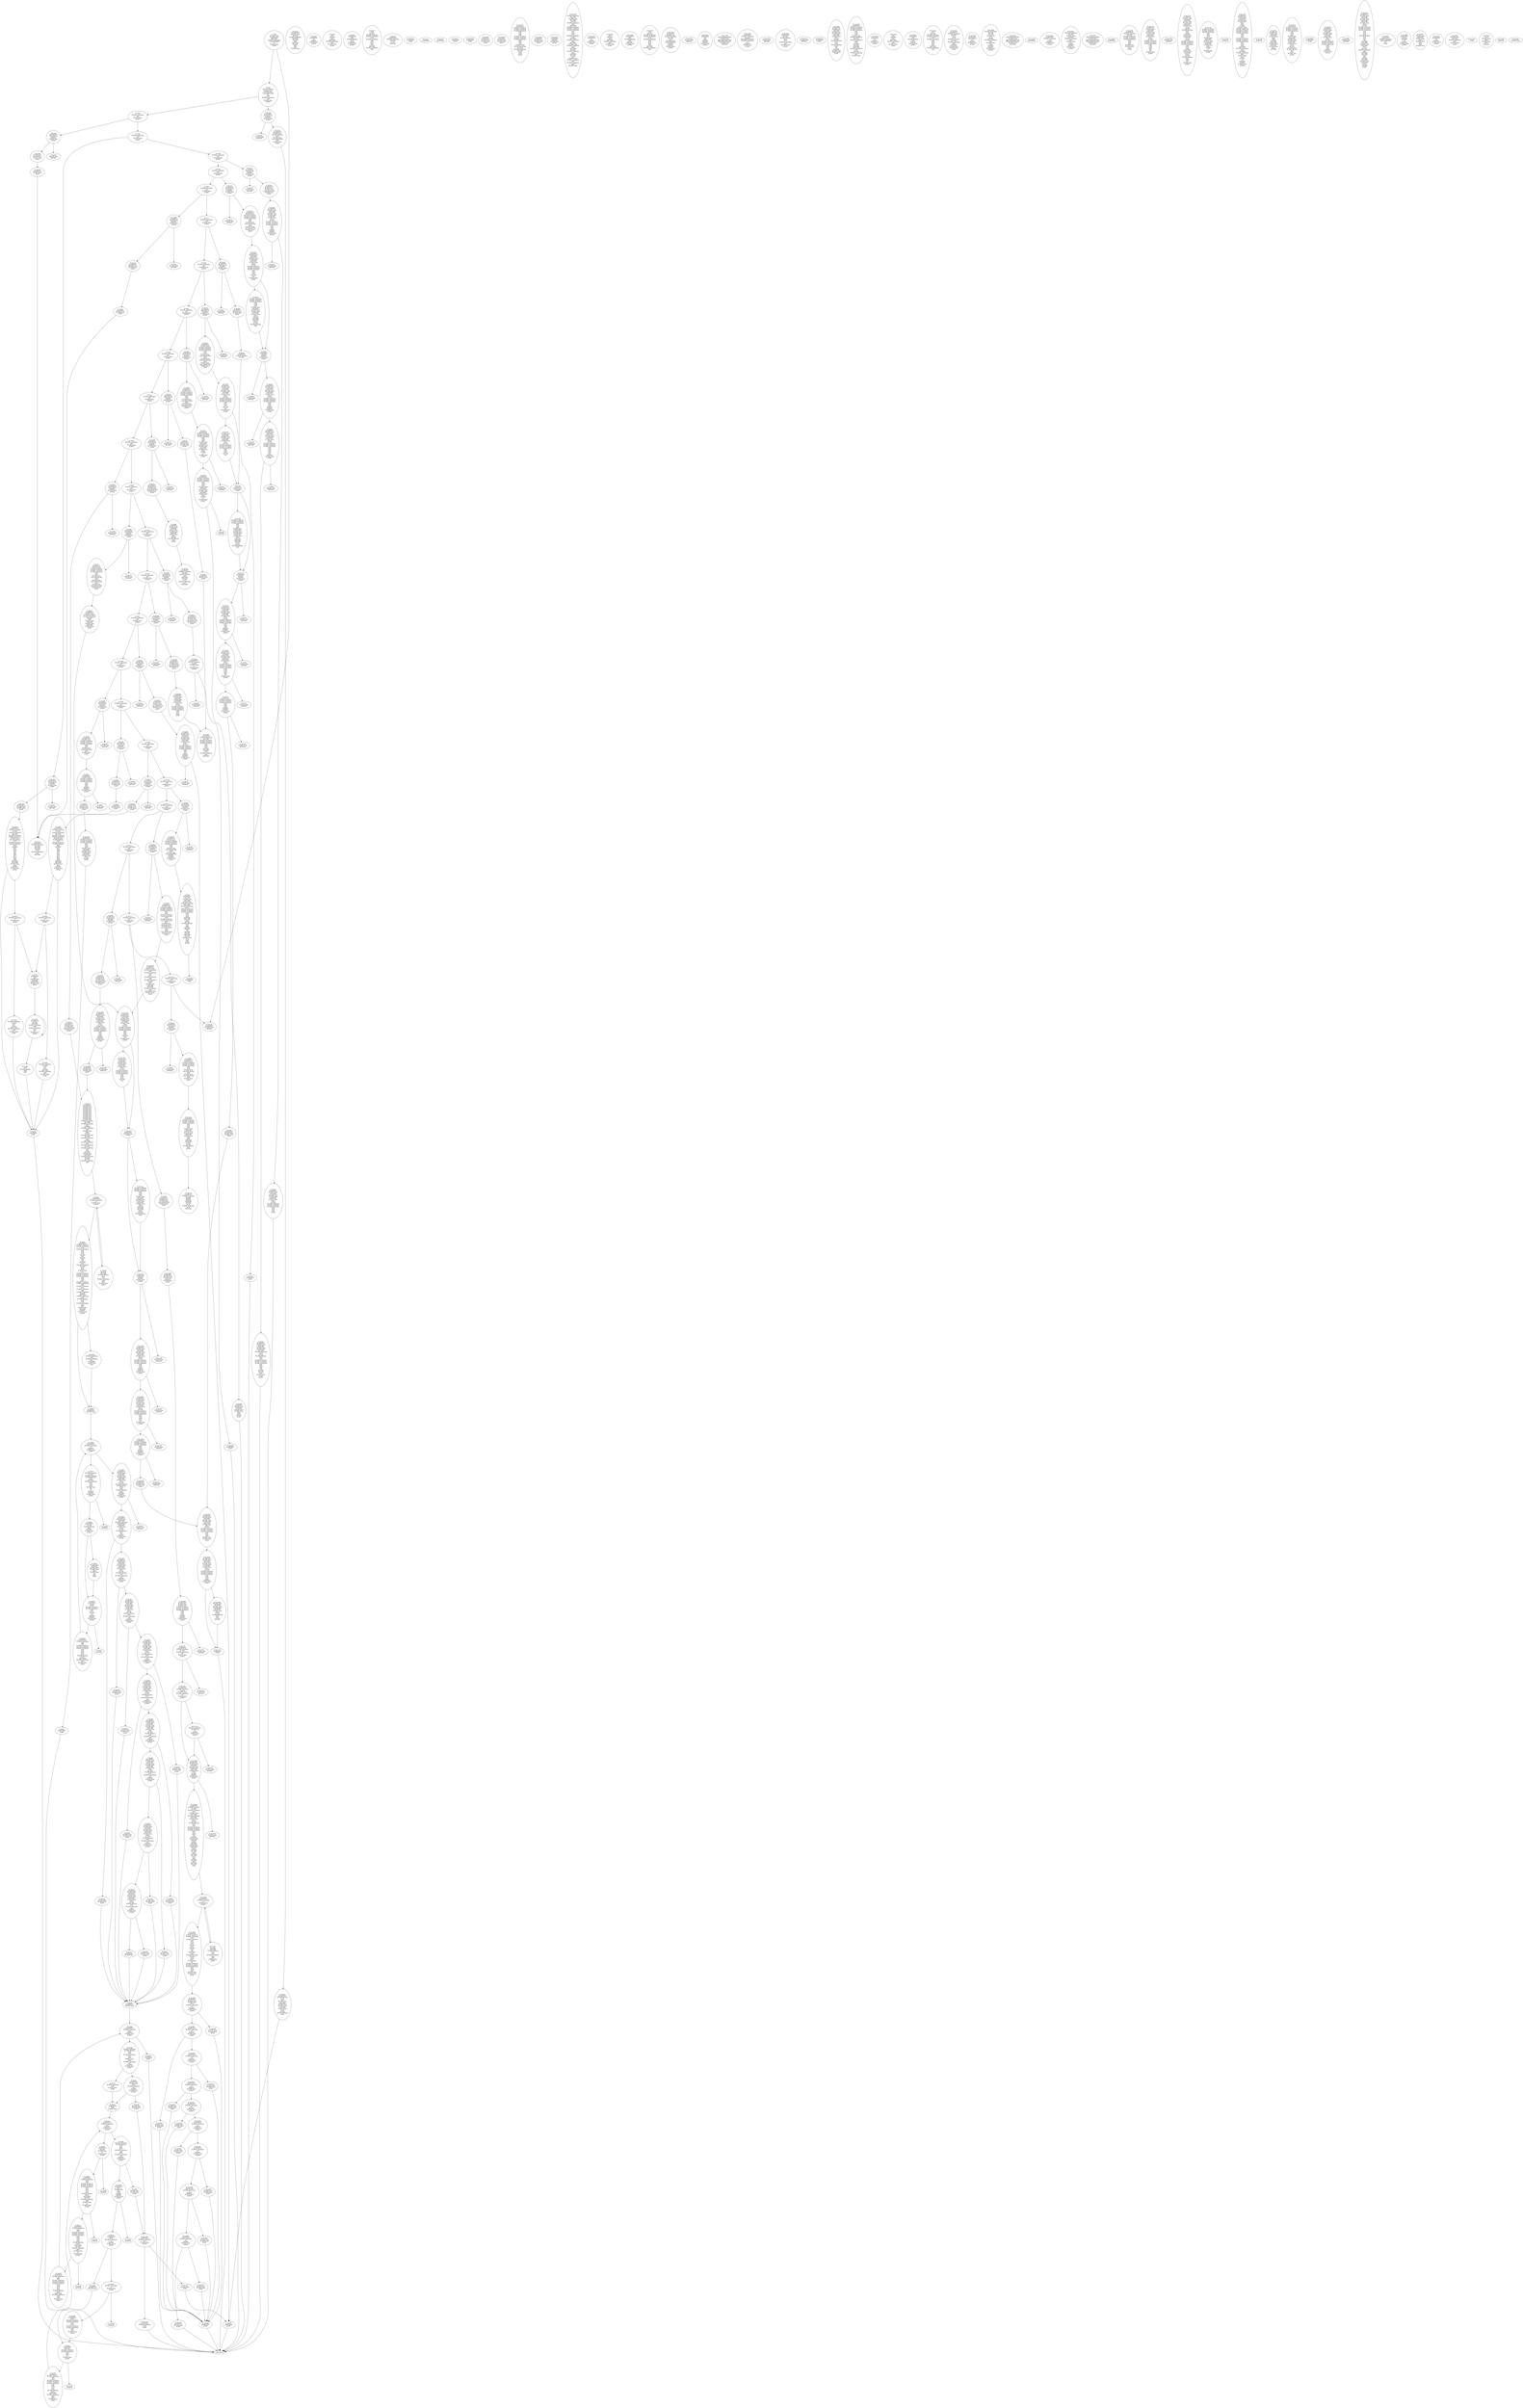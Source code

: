 /* Generated by GvGen v.1.0 (https://www.github.com/stricaud/gvgen) */

digraph G {
compound=true;
   node1 [label="[anywhere]"];
   node2 [label="# 0x0
PUSHX Data
PUSHX Data
MSTORE
PUSHX LogicData
CALLDATASIZE
LT
PUSHX Data
JUMPI
"];
   node3 [label="# 0xd
PUSHX BitData
PUSHX Data
PUSHX Data
CALLDATALOAD
DIV
AND
PUSHX LogicData
EQ
PUSHX Data
JUMPI
"];
   node4 [label="# 0x40
PUSHX LogicData
EQ
PUSHX Data
JUMPI
"];
   node5 [label="# 0x4b
PUSHX LogicData
EQ
PUSHX Data
JUMPI
"];
   node6 [label="# 0x56
PUSHX LogicData
EQ
PUSHX Data
JUMPI
"];
   node7 [label="# 0x61
PUSHX LogicData
EQ
PUSHX Data
JUMPI
"];
   node8 [label="# 0x6c
PUSHX LogicData
EQ
PUSHX Data
JUMPI
"];
   node9 [label="# 0x77
PUSHX LogicData
EQ
PUSHX Data
JUMPI
"];
   node10 [label="# 0x82
PUSHX LogicData
EQ
PUSHX Data
JUMPI
"];
   node11 [label="# 0x8d
PUSHX LogicData
EQ
PUSHX Data
JUMPI
"];
   node12 [label="# 0x98
PUSHX LogicData
EQ
PUSHX Data
JUMPI
"];
   node13 [label="# 0xa3
PUSHX LogicData
EQ
PUSHX Data
JUMPI
"];
   node14 [label="# 0xae
PUSHX LogicData
EQ
PUSHX Data
JUMPI
"];
   node15 [label="# 0xb9
PUSHX LogicData
EQ
PUSHX Data
JUMPI
"];
   node16 [label="# 0xc4
PUSHX LogicData
EQ
PUSHX Data
JUMPI
"];
   node17 [label="# 0xcf
PUSHX LogicData
EQ
PUSHX Data
JUMPI
"];
   node18 [label="# 0xda
PUSHX LogicData
EQ
PUSHX Data
JUMPI
"];
   node19 [label="# 0xe5
PUSHX LogicData
EQ
PUSHX Data
JUMPI
"];
   node20 [label="# 0xf0
PUSHX LogicData
EQ
PUSHX Data
JUMPI
"];
   node21 [label="# 0xfb
PUSHX LogicData
EQ
PUSHX Data
JUMPI
"];
   node22 [label="# 0x106
PUSHX LogicData
EQ
PUSHX Data
JUMPI
"];
   node23 [label="# 0x111
PUSHX LogicData
EQ
PUSHX Data
JUMPI
"];
   node24 [label="# 0x11c
PUSHX LogicData
EQ
PUSHX Data
JUMPI
"];
   node25 [label="# 0x127
PUSHX LogicData
EQ
PUSHX Data
JUMPI
"];
   node26 [label="# 0x132
PUSHX LogicData
EQ
PUSHX Data
JUMPI
"];
   node27 [label="# 0x13d
JUMPDEST
PUSHX Data
REVERT
"];
   node28 [label="# 0x142
JUMPDEST
CALLVALUE
ISZERO
PUSHX Data
JUMPI
"];
   node29 [label="# 0x14a
PUSHX Data
REVERT
"];
   node30 [label="# 0x14e
JUMPDEST
PUSHX Data
PUSHX BitData
NOT
PUSHX Data
CALLDATALOAD
AND
PUSHX Data
JUMP
"];
   node31 [label="# 0x179
JUMPDEST
PUSHX MemData
MLOAD
ISZERO
ISZERO
MSTORE
MLOAD
SUB
PUSHX ArithData
ADD
RETURN
"];
   node32 [label="# 0x18d
JUMPDEST
CALLVALUE
ISZERO
PUSHX Data
JUMPI
"];
   node33 [label="# 0x195
PUSHX Data
REVERT
"];
   node34 [label="# 0x199
JUMPDEST
PUSHX Data
PUSHX Data
JUMP
"];
   node35 [label="# 0x1a2
JUMPDEST
PUSHX MemData
MLOAD
MSTORE
MLOAD
SUB
PUSHX ArithData
ADD
RETURN
"];
   node36 [label="# 0x1b4
JUMPDEST
CALLVALUE
ISZERO
PUSHX Data
JUMPI
"];
   node37 [label="# 0x1bc
PUSHX Data
REVERT
"];
   node38 [label="# 0x1c0
JUMPDEST
PUSHX Data
PUSHX Data
JUMP
"];
   node39 [label="# 0x1c9
JUMPDEST
PUSHX Data
MLOAD
PUSHX ArithData
MSTORE
MLOAD
ADD
MSTORE
MLOAD
ADD
ADD
PUSHX Data
"];
   node40 [label="# 0x1eb
JUMPDEST
LT
ISZERO
PUSHX Data
JUMPI
"];
   node41 [label="# 0x1f4
ADD
MLOAD
ADD
MSTORE
PUSHX ArithData
ADD
PUSHX Data
JUMP
"];
   node42 [label="# 0x203
JUMPDEST
ADD
PUSHX BitData
AND
ISZERO
PUSHX Data
JUMPI
"];
   node43 [label="# 0x217
SUB
MLOAD
PUSHX ArithData
PUSHX ArithData
SUB
PUSHX ArithData
EXP
SUB
NOT
AND
MSTORE
PUSHX ArithData
ADD
"];
   node44 [label="# 0x230
JUMPDEST
PUSHX MemData
MLOAD
SUB
RETURN
"];
   node45 [label="# 0x23e
JUMPDEST
CALLVALUE
ISZERO
PUSHX Data
JUMPI
"];
   node46 [label="# 0x246
PUSHX Data
REVERT
"];
   node47 [label="# 0x24a
JUMPDEST
PUSHX Data
PUSHX Data
CALLDATALOAD
PUSHX Data
JUMP
"];
   node48 [label="# 0x256
JUMPDEST
PUSHX MemData
MLOAD
PUSHX ArithData
PUSHX ArithData
PUSHX ArithData
EXP
SUB
AND
MSTORE
MLOAD
SUB
PUSHX ArithData
ADD
RETURN
"];
   node49 [label="# 0x272
JUMPDEST
CALLVALUE
ISZERO
PUSHX Data
JUMPI
"];
   node50 [label="# 0x27a
PUSHX Data
REVERT
"];
   node51 [label="# 0x27e
JUMPDEST
PUSHX Data
PUSHX ArithData
PUSHX ArithData
PUSHX ArithData
EXP
SUB
PUSHX Data
CALLDATALOAD
AND
PUSHX Data
CALLDATALOAD
PUSHX Data
JUMP
"];
   node52 [label="# 0x296
JUMPDEST
STOP
"];
   node53 [label="# 0x298
JUMPDEST
CALLVALUE
ISZERO
PUSHX Data
JUMPI
"];
   node54 [label="# 0x2a0
PUSHX Data
REVERT
"];
   node55 [label="# 0x2a4
JUMPDEST
PUSHX Data
PUSHX Data
JUMP
"];
   node56 [label="# 0x2ad
JUMPDEST
CALLVALUE
ISZERO
PUSHX Data
JUMPI
"];
   node57 [label="# 0x2b5
PUSHX Data
REVERT
"];
   node58 [label="# 0x2b9
JUMPDEST
PUSHX Data
PUSHX Data
JUMP
"];
   node59 [label="# 0x2c2
JUMPDEST
CALLVALUE
ISZERO
PUSHX Data
JUMPI
"];
   node60 [label="# 0x2ca
PUSHX Data
REVERT
"];
   node61 [label="# 0x2ce
JUMPDEST
PUSHX Data
PUSHX ArithData
PUSHX ArithData
PUSHX ArithData
EXP
SUB
PUSHX Data
CALLDATALOAD
AND
PUSHX Data
CALLDATALOAD
AND
PUSHX Data
CALLDATALOAD
PUSHX Data
JUMP
"];
   node62 [label="# 0x2ec
JUMPDEST
CALLVALUE
ISZERO
PUSHX Data
JUMPI
"];
   node63 [label="# 0x2f4
PUSHX Data
REVERT
"];
   node64 [label="# 0x2f8
JUMPDEST
PUSHX Data
PUSHX ArithData
PUSHX ArithData
PUSHX ArithData
EXP
SUB
PUSHX Data
CALLDATALOAD
AND
PUSHX Data
CALLDATALOAD
PUSHX Data
JUMP
"];
   node65 [label="# 0x310
JUMPDEST
CALLVALUE
ISZERO
PUSHX Data
JUMPI
"];
   node66 [label="# 0x318
PUSHX Data
REVERT
"];
   node67 [label="# 0x31c
JUMPDEST
PUSHX Data
PUSHX Data
JUMP
"];
   node68 [label="# 0x325
JUMPDEST
CALLVALUE
ISZERO
PUSHX Data
JUMPI
"];
   node69 [label="# 0x32d
PUSHX Data
REVERT
"];
   node70 [label="# 0x331
JUMPDEST
PUSHX Data
PUSHX Data
CALLDATALOAD
PUSHX Data
JUMP
"];
   node71 [label="# 0x33d
JUMPDEST
PUSHX MemData
MLOAD
PUSHX BitData
AND
MSTORE
MLOAD
SUB
PUSHX ArithData
ADD
RETURN
"];
   node72 [label="# 0x353
JUMPDEST
CALLVALUE
ISZERO
PUSHX Data
JUMPI
"];
   node73 [label="# 0x35b
PUSHX Data
REVERT
"];
   node74 [label="# 0x35f
JUMPDEST
PUSHX Data
PUSHX Data
CALLDATALOAD
PUSHX Data
JUMP
"];
   node75 [label="# 0x36b
JUMPDEST
CALLVALUE
ISZERO
PUSHX Data
JUMPI
"];
   node76 [label="# 0x373
PUSHX Data
REVERT
"];
   node77 [label="# 0x377
JUMPDEST
PUSHX Data
PUSHX ArithData
PUSHX ArithData
PUSHX ArithData
EXP
SUB
PUSHX Data
CALLDATALOAD
AND
PUSHX Data
CALLDATALOAD
AND
PUSHX Data
CALLDATALOAD
PUSHX Data
JUMP
"];
   node78 [label="# 0x395
JUMPDEST
CALLVALUE
ISZERO
PUSHX Data
JUMPI
"];
   node79 [label="# 0x39d
PUSHX Data
REVERT
"];
   node80 [label="# 0x3a1
JUMPDEST
PUSHX Data
PUSHX Data
CALLDATALOAD
PUSHX Data
JUMP
"];
   node81 [label="# 0x3ad
JUMPDEST
CALLVALUE
ISZERO
PUSHX Data
JUMPI
"];
   node82 [label="# 0x3b5
PUSHX Data
REVERT
"];
   node83 [label="# 0x3b9
JUMPDEST
PUSHX Data
PUSHX Data
CALLDATALOAD
PUSHX Data
JUMP
"];
   node84 [label="# 0x3c5
JUMPDEST
CALLVALUE
ISZERO
PUSHX Data
JUMPI
"];
   node85 [label="# 0x3cd
PUSHX Data
REVERT
"];
   node86 [label="# 0x3d1
JUMPDEST
PUSHX Data
PUSHX Data
CALLDATALOAD
PUSHX Data
JUMP
"];
   node87 [label="# 0x3dd
JUMPDEST
CALLVALUE
ISZERO
PUSHX Data
JUMPI
"];
   node88 [label="# 0x3e5
PUSHX Data
REVERT
"];
   node89 [label="# 0x3e9
JUMPDEST
PUSHX Data
PUSHX ArithData
PUSHX ArithData
PUSHX ArithData
EXP
SUB
PUSHX Data
CALLDATALOAD
AND
PUSHX Data
JUMP
"];
   node90 [label="# 0x3fe
JUMPDEST
CALLVALUE
ISZERO
PUSHX Data
JUMPI
"];
   node91 [label="# 0x406
PUSHX Data
REVERT
"];
   node92 [label="# 0x40a
JUMPDEST
PUSHX Data
PUSHX Data
JUMP
"];
   node93 [label="# 0x413
JUMPDEST
CALLVALUE
ISZERO
PUSHX Data
JUMPI
"];
   node94 [label="# 0x41b
PUSHX Data
REVERT
"];
   node95 [label="# 0x41f
JUMPDEST
PUSHX Data
PUSHX Data
JUMP
"];
   node96 [label="# 0x428
JUMPDEST
CALLVALUE
ISZERO
PUSHX Data
JUMPI
"];
   node97 [label="# 0x430
PUSHX Data
REVERT
"];
   node98 [label="# 0x434
JUMPDEST
PUSHX Data
PUSHX ArithData
PUSHX ArithData
PUSHX ArithData
EXP
SUB
PUSHX Data
CALLDATALOAD
AND
PUSHX Data
CALLDATALOAD
ISZERO
ISZERO
PUSHX Data
JUMP
"];
   node99 [label="# 0x44e
JUMPDEST
CALLVALUE
ISZERO
PUSHX Data
JUMPI
"];
   node100 [label="# 0x456
PUSHX Data
REVERT
"];
   node101 [label="# 0x45a
JUMPDEST
PUSHX Data
PUSHX ArithData
PUSHX ArithData
PUSHX ArithData
EXP
SUB
PUSHX ArithData
CALLDATALOAD
AND
PUSHX ArithData
CALLDATALOAD
AND
PUSHX Data
CALLDATALOAD
PUSHX Data
CALLDATALOAD
ADD
ADD
CALLDATALOAD
PUSHX Data
JUMP
"];
   node102 [label="# 0x487
JUMPDEST
CALLVALUE
ISZERO
PUSHX Data
JUMPI
"];
   node103 [label="# 0x48f
PUSHX Data
REVERT
"];
   node104 [label="# 0x493
JUMPDEST
PUSHX Data
PUSHX Data
CALLDATALOAD
PUSHX Data
JUMP
"];
   node105 [label="# 0x49f
JUMPDEST
PUSHX Data
PUSHX Data
CALLDATALOAD
PUSHX Data
JUMP
"];
   node106 [label="# 0x4aa
JUMPDEST
CALLVALUE
ISZERO
PUSHX Data
JUMPI
"];
   node107 [label="# 0x4b2
PUSHX Data
REVERT
"];
   node108 [label="# 0x4b6
JUMPDEST
PUSHX Data
PUSHX ArithData
PUSHX ArithData
PUSHX ArithData
EXP
SUB
PUSHX Data
CALLDATALOAD
AND
PUSHX Data
CALLDATALOAD
AND
PUSHX Data
JUMP
"];
   node109 [label="# 0x4d1
JUMPDEST
PUSHX BitData
NOT
AND
PUSHX Data
MSTORE
PUSHX Data
PUSHX Data
MSTORE
PUSHX Data
SHA3
SLOAD
PUSHX BitData
AND
"];
   node110 [label="# 0x504
JUMPDEST
JUMP
"];
   node111 [label="# 0x509
JUMPDEST
PUSHX Data
JUMP
"];
   node112 [label="# 0x50f
JUMPDEST
PUSHX StorData
SLOAD
PUSHX MemData
MLOAD
PUSHX ArithData
PUSHX ArithData
PUSHX Data
PUSHX BitData
NOT
PUSHX ArithData
PUSHX BitData
AND
ISZERO
MUL
ADD
AND
DIV
ADD
DIV
MUL
ADD
ADD
MSTORE
MSTORE
PUSHX Data
ADD
ISZERO
PUSHX Data
JUMPI
"];
   node113 [label="# 0x555
PUSHX LogicData
LT
PUSHX Data
JUMPI
"];
   node114 [label="# 0x55d
PUSHX ArithData
SLOAD
DIV
MUL
MSTORE
PUSHX ArithData
ADD
PUSHX Data
JUMP
"];
   node115 [label="# 0x570
JUMPDEST
ADD
PUSHX Data
MSTORE
PUSHX Data
PUSHX Data
SHA3
"];
   node116 [label="# 0x57e
JUMPDEST
SLOAD
MSTORE
PUSHX ArithData
ADD
PUSHX ArithData
ADD
GT
PUSHX Data
JUMPI
"];
   node117 [label="# 0x592
SUB
PUSHX BitData
AND
ADD
"];
   node118 [label="# 0x59b
JUMPDEST
JUMP
"];
   node119 [label="# 0x5a5
JUMPDEST
PUSHX Data
MSTORE
PUSHX Data
PUSHX Data
MSTORE
PUSHX Data
SHA3
SLOAD
PUSHX ArithData
PUSHX ArithData
PUSHX ArithData
EXP
SUB
AND
ISZERO
ISZERO
PUSHX Data
JUMPI
"];
   node120 [label="# 0x5c6
PUSHX Data
REVERT
"];
   node121 [label="# 0x5ca
JUMPDEST
PUSHX Data
MSTORE
PUSHX Data
PUSHX Data
MSTORE
PUSHX Data
SHA3
SLOAD
PUSHX ArithData
PUSHX ArithData
PUSHX ArithData
EXP
SUB
AND
JUMP
"];
   node122 [label="# 0x5e7
JUMPDEST
PUSHX Data
MSTORE
PUSHX Data
PUSHX Data
MSTORE
PUSHX Data
SHA3
SLOAD
PUSHX ArithData
PUSHX ArithData
PUSHX ArithData
EXP
SUB
AND
CALLER
EQ
PUSHX Data
JUMPI
"];
   node123 [label="# 0x60a
PUSHX ArithData
PUSHX ArithData
PUSHX ArithData
EXP
SUB
AND
PUSHX Data
MSTORE
PUSHX Data
PUSHX Data
MSTORE
PUSHX Data
SHA3
CALLER
MSTORE
MSTORE
SHA3
SLOAD
PUSHX BitData
AND
"];
   node124 [label="# 0x632
JUMPDEST
ISZERO
ISZERO
PUSHX Data
JUMPI
"];
   node125 [label="# 0x639
PUSHX Data
REVERT
"];
   node126 [label="# 0x63d
JUMPDEST
PUSHX Data
MSTORE
PUSHX Data
PUSHX Data
MSTORE
PUSHX Data
SHA3
SLOAD
PUSHX ArithData
PUSHX ArithData
PUSHX ArithData
EXP
SUB
AND
ISZERO
ISZERO
PUSHX Data
JUMPI
"];
   node127 [label="# 0x65e
PUSHX Data
REVERT
"];
   node128 [label="# 0x662
JUMPDEST
PUSHX Data
MSTORE
PUSHX Data
PUSHX Data
MSTORE
PUSHX Data
SHA3
SLOAD
PUSHX ArithData
PUSHX ArithData
PUSHX ArithData
EXP
SUB
AND
AND
EQ
ISZERO
PUSHX Data
JUMPI
"];
   node129 [label="# 0x688
PUSHX Data
REVERT
"];
   node130 [label="# 0x68c
JUMPDEST
PUSHX Data
MSTORE
PUSHX Data
PUSHX Data
MSTORE
PUSHX MemData
SHA3
SLOAD
PUSHX BitData
NOT
AND
PUSHX ArithData
PUSHX ArithData
PUSHX ArithData
EXP
SUB
AND
OR
SSTORE
MLOAD
AND
PUSHX Data
LOGX
JUMP
"];
   node131 [label="# 0x6f8
JUMPDEST
PUSHX Data
JUMP
"];
   node132 [label="# 0x6fd
JUMPDEST
PUSHX StorData
SLOAD
"];
   node133 [label="# 0x701
JUMPDEST
JUMP
"];
   node134 [label="# 0x704
JUMPDEST
PUSHX Data
MSTORE
PUSHX Data
PUSHX Data
MSTORE
PUSHX Data
SHA3
SLOAD
PUSHX ArithData
PUSHX ArithData
PUSHX ArithData
EXP
SUB
AND
CALLER
EQ
PUSHX Data
JUMPI
"];
   node135 [label="# 0x727
PUSHX Data
MSTORE
PUSHX Data
PUSHX Data
MSTORE
PUSHX Data
SHA3
SLOAD
PUSHX ArithData
PUSHX ArithData
PUSHX ArithData
EXP
SUB
AND
CALLER
EQ
"];
   node136 [label="# 0x742
JUMPDEST
PUSHX Data
JUMPI
"];
   node137 [label="# 0x748
PUSHX ArithData
PUSHX ArithData
PUSHX ArithData
EXP
SUB
AND
PUSHX Data
MSTORE
PUSHX Data
PUSHX Data
MSTORE
PUSHX Data
SHA3
CALLER
MSTORE
MSTORE
SHA3
SLOAD
PUSHX BitData
AND
"];
   node138 [label="# 0x770
JUMPDEST
ISZERO
ISZERO
PUSHX Data
JUMPI
"];
   node139 [label="# 0x777
PUSHX Data
REVERT
"];
   node140 [label="# 0x77b
JUMPDEST
PUSHX Data
MSTORE
PUSHX Data
PUSHX Data
MSTORE
PUSHX Data
SHA3
SLOAD
PUSHX ArithData
PUSHX ArithData
PUSHX ArithData
EXP
SUB
AND
ISZERO
ISZERO
PUSHX Data
JUMPI
"];
   node141 [label="# 0x79c
PUSHX Data
REVERT
"];
   node142 [label="# 0x7a0
JUMPDEST
PUSHX Data
MSTORE
PUSHX Data
PUSHX Data
MSTORE
PUSHX Data
SHA3
SLOAD
PUSHX ArithData
PUSHX ArithData
PUSHX ArithData
EXP
SUB
AND
AND
EQ
PUSHX Data
JUMPI
"];
   node143 [label="# 0x7c5
PUSHX Data
REVERT
"];
   node144 [label="# 0x7c9
JUMPDEST
PUSHX ArithData
PUSHX ArithData
PUSHX ArithData
EXP
SUB
AND
ISZERO
ISZERO
PUSHX Data
JUMPI
"];
   node145 [label="# 0x7da
PUSHX Data
REVERT
"];
   node146 [label="# 0x7de
JUMPDEST
PUSHX Data
PUSHX Data
JUMP
"];
   node147 [label="# 0x7e8
JUMPDEST
JUMP
"];
   node148 [label="# 0x7f1
JUMPDEST
PUSHX ArithData
PUSHX ArithData
PUSHX ArithData
EXP
SUB
AND
PUSHX Data
MSTORE
PUSHX Data
PUSHX Data
MSTORE
PUSHX Data
SHA3
SLOAD
LT
PUSHX Data
JUMPI
"];
   node149 [label="# 0x811
PUSHX Data
REVERT
"];
   node150 [label="# 0x815
JUMPDEST
PUSHX ArithData
PUSHX ArithData
PUSHX ArithData
EXP
SUB
AND
PUSHX Data
MSTORE
PUSHX Data
PUSHX Data
MSTORE
PUSHX Data
SHA3
SLOAD
LT
PUSHX Data
JUMPI
"];
   node151 [label="# 0x838
INVALID
"];
   node152 [label="# 0x839
JUMPDEST
PUSHX Data
MSTORE
PUSHX Data
PUSHX Data
SHA3
ADD
SLOAD
JUMP
"];
   node153 [label="# 0x84c
JUMPDEST
PUSHX Data
JUMP
"];
   node154 [label="# 0x864
JUMPDEST
PUSHX Data
MSTORE
PUSHX Data
PUSHX Data
MSTORE
PUSHX Data
SHA3
SLOAD
PUSHX BitData
AND
JUMP
"];
   node155 [label="# 0x879
JUMPDEST
PUSHX Data
PUSHX Data
PUSHX Data
PUSHX Data
PUSHX Data
PUSHX Data
PUSHX Data
PUSHX Data
PUSHX Data
PUSHX Data
PUSHX ArithData
MSTORE
PUSHX ArithData
ADD
MSTORE
PUSHX ArithData
ADD
PUSHX Data
SHA3
SLOAD
PUSHX MemData
MLOAD
PUSHX ArithData
ADD
MSTORE
PUSHX ArithData
ADD
PUSHX MemData
MLOAD
PUSHX ArithData
SUB
SUB
MSTORE
PUSHX Data
MSTORE
PUSHX MemData
MLOAD
MLOAD
PUSHX ArithData
ADD
"];
   node156 [label="# 0x8d2
JUMPDEST
PUSHX LogicData
LT
PUSHX Data
JUMPI
"];
   node157 [label="# 0x8db
MLOAD
MSTORE
PUSHX BitData
NOT
ADD
PUSHX ArithData
ADD
ADD
PUSHX Data
JUMP
"];
   node158 [label="# 0x8f1
JUMPDEST
PUSHX ArithData
PUSHX ArithData
SUB
PUSHX ArithData
EXP
SUB
NOT
MLOAD
AND
MLOAD
AND
OR
MSTORE
ADD
PUSHX MemData
MLOAD
SUB
SHA3
PUSHX Data
DIV
PUSHX ArithData
PUSHX ArithData
PUSHX ArithData
EXP
SUB
AND
PUSHX ArithData
PUSHX ArithData
ADD
PUSHX ArithData
MUL
PUSHX ArithData
ADD
PUSHX MemData
MLOAD
MSTORE
PUSHX ArithData
ADD
PUSHX BitData
NOT
AND
PUSHX ArithData
ADD
ADD
PUSHX Data
MSTORE
ISZERO
PUSHX Data
JUMPI
"];
   node159 [label="# 0x956
PUSHX ArithData
ADD
PUSHX ArithData
MUL
CODESIZE
CODECOPY
ADD
"];
   node160 [label="# 0x965
JUMPDEST
PUSHX Data
"];
   node161 [label="# 0x96d
JUMPDEST
PUSHX LogicData
LT
ISZERO
PUSHX Data
JUMPI
"];
   node162 [label="# 0x977
PUSHX StorData
SLOAD
PUSHX ArithData
PUSHX BitData
AND
ISZERO
PUSHX ArithData
MUL
SUB
AND
PUSHX Data
DIV
LT
ISZERO
ISZERO
PUSHX Data
JUMPI
"];
   node163 [label="# 0x995
INVALID
"];
   node164 [label="# 0x996
JUMPDEST
SLOAD
PUSHX BitData
AND
ISZERO
PUSHX Data
JUMPI
"];
   node165 [label="# 0x9a1
PUSHX Data
MSTORE
PUSHX Data
PUSHX Data
SHA3
PUSHX Data
DIV
ADD
MOD
"];
   node166 [label="# 0x9b5
JUMPDEST
SLOAD
BYTE
PUSHX ArithData
PUSHX ArithData
EXP
MUL
MLOAD
LT
ISZERO
ISZERO
PUSHX Data
JUMPI
"];
   node167 [label="# 0x9cc
INVALID
"];
   node168 [label="# 0x9cd
JUMPDEST
PUSHX ArithData
ADD
ADD
PUSHX ArithData
PUSHX ArithData
PUSHX ArithData
EXP
SUB
NOT
AND
PUSHX BitData
BYTE
MSTORE8
PUSHX ArithData
ADD
PUSHX Data
JUMP
"];
   node169 [label="# 0x9f0
JUMPDEST
PUSHX Data
MSTORE
PUSHX Data
PUSHX Data
MSTORE
PUSHX Data
SHA3
SLOAD
PUSHX ArithData
PUSHX Data
MOD
ADD
PUSHX BitData
AND
ISZERO
ISZERO
PUSHX Data
JUMPI
"];
   node170 [label="# 0xa1e
PUSHX Data
REVERT
"];
   node171 [label="# 0xa22
JUMPDEST
PUSHX Data
MSTORE
PUSHX LogicData
PUSHX Data
MSTORE
PUSHX Data
SHA3
SLOAD
PUSHX BitData
AND
EQ
ISZERO
PUSHX Data
JUMPI
"];
   node172 [label="# 0xa3e
PUSHX Data
PUSHX Data
JUMP
"];
   node173 [label="# 0xa65
JUMPDEST
PUSHX Data
MSTORE
PUSHX Data
PUSHX Data
MSTORE
PUSHX Data
SHA3
SLOAD
PUSHX BitData
AND
PUSHX LogicData
EQ
ISZERO
PUSHX Data
JUMPI
"];
   node174 [label="# 0xa80
PUSHX Data
PUSHX Data
JUMP
"];
   node175 [label="# 0xaa7
JUMPDEST
PUSHX Data
MSTORE
PUSHX Data
PUSHX Data
MSTORE
PUSHX Data
SHA3
SLOAD
PUSHX BitData
AND
PUSHX LogicData
EQ
ISZERO
PUSHX Data
JUMPI
"];
   node176 [label="# 0xac2
PUSHX Data
PUSHX Data
JUMP
"];
   node177 [label="# 0xae9
JUMPDEST
PUSHX Data
MSTORE
PUSHX Data
PUSHX Data
MSTORE
PUSHX Data
SHA3
SLOAD
PUSHX BitData
AND
PUSHX LogicData
EQ
ISZERO
PUSHX Data
JUMPI
"];
   node178 [label="# 0xb04
PUSHX Data
PUSHX Data
JUMP
"];
   node179 [label="# 0xb2b
JUMPDEST
PUSHX Data
MSTORE
PUSHX Data
PUSHX Data
MSTORE
PUSHX Data
SHA3
SLOAD
PUSHX BitData
AND
PUSHX LogicData
EQ
ISZERO
PUSHX Data
JUMPI
"];
   node180 [label="# 0xb46
PUSHX Data
PUSHX Data
JUMP
"];
   node181 [label="# 0xb6d
JUMPDEST
PUSHX Data
MSTORE
PUSHX Data
PUSHX Data
MSTORE
PUSHX Data
SHA3
SLOAD
PUSHX BitData
AND
PUSHX LogicData
EQ
ISZERO
PUSHX Data
JUMPI
"];
   node182 [label="# 0xb88
PUSHX Data
PUSHX Data
JUMP
"];
   node183 [label="# 0xbaf
JUMPDEST
PUSHX Data
MSTORE
PUSHX Data
PUSHX Data
MSTORE
PUSHX Data
SHA3
SLOAD
PUSHX BitData
AND
PUSHX LogicData
EQ
ISZERO
PUSHX Data
JUMPI
"];
   node184 [label="# 0xbca
PUSHX Data
PUSHX Data
JUMP
"];
   node185 [label="# 0xbf1
JUMPDEST
PUSHX Data
MSTORE
PUSHX Data
PUSHX Data
MSTORE
PUSHX Data
SHA3
SLOAD
PUSHX BitData
AND
PUSHX LogicData
EQ
ISZERO
PUSHX Data
JUMPI
"];
   node186 [label="# 0xc0c
PUSHX Data
PUSHX Data
JUMP
"];
   node187 [label="# 0xc33
JUMPDEST
PUSHX Data
MSTORE
PUSHX Data
PUSHX Data
MSTORE
PUSHX Data
SHA3
SLOAD
PUSHX BitData
AND
PUSHX LogicData
EQ
ISZERO
PUSHX Data
JUMPI
"];
   node188 [label="# 0xc4e
PUSHX Data
PUSHX Data
JUMP
"];
   node189 [label="# 0xc75
JUMPDEST
PUSHX Data
"];
   node190 [label="# 0xc99
JUMPDEST
PUSHX Data
"];
   node191 [label="# 0xc9e
JUMPDEST
PUSHX LogicData
SLT
ISZERO
PUSHX Data
JUMPI
"];
   node192 [label="# 0xca8
PUSHX ArithData
PUSHX BitData
NOT
ADD
PUSHX ArithData
MUL
ADD
PUSHX Data
MOD
PUSHX LogicData
EQ
ISZERO
PUSHX Data
JUMPI
"];
   node193 [label="# 0xcc1
PUSHX ArithData
SUB
PUSHX Data
JUMP
"];
   node194 [label="# 0xccb
JUMPDEST
PUSHX Data
MOD
PUSHX LogicData
EQ
ISZERO
PUSHX Data
JUMPI
"];
   node195 [label="# 0xcd8
PUSHX Data
PUSHX Data
JUMP
"];
   node196 [label="# 0xce0
JUMPDEST
"];
   node197 [label="# 0xce3
JUMPDEST
MUL
PUSHX Data
"];
   node198 [label="# 0xcec
JUMPDEST
PUSHX LogicData
SLT
ISZERO
PUSHX Data
JUMPI
"];
   node199 [label="# 0xcf6
PUSHX ArithData
PUSHX BitData
NOT
ADD
MUL
PUSHX ArithData
ADD
MOD
PUSHX LogicData
EQ
ISZERO
PUSHX Data
JUMPI
"];
   node200 [label="# 0xd0e
PUSHX Data
PUSHX Data
JUMP
"];
   node201 [label="# 0xd16
JUMPDEST
"];
   node202 [label="# 0xd19
JUMPDEST
MUL
PUSHX Data
MUL
SDIV
ISZERO
ISZERO
PUSHX Data
JUMPI
"];
   node203 [label="# 0xd30
INVALID
"];
   node204 [label="# 0xd31
JUMPDEST
MOD
PUSHX LogicData
LT
ISZERO
PUSHX Data
JUMPI
"];
   node205 [label="# 0xd3e
PUSHX LogicData
LT
PUSHX Data
JUMPI
"];
   node206 [label="# 0xd48
INVALID
"];
   node207 [label="# 0xd49
JUMPDEST
BYTE
PUSHX ArithData
PUSHX ArithData
EXP
MUL
PUSHX ArithData
PUSHX ArithData
EXP
DIV
PUSHX Data
JUMP
"];
   node208 [label="# 0xd5e
JUMPDEST
PUSHX Data
"];
   node209 [label="# 0xd63
JUMPDEST
MLOAD
PUSHX ArithData
PUSHX ArithData
EXP
MUL
LT
PUSHX Data
JUMPI
"];
   node210 [label="# 0xd78
INVALID
"];
   node211 [label="# 0xd79
JUMPDEST
PUSHX ArithData
ADD
ADD
PUSHX ArithData
PUSHX ArithData
PUSHX ArithData
EXP
SUB
NOT
AND
PUSHX BitData
BYTE
MSTORE8
PUSHX ArithData
ADD
ADD
PUSHX Data
JUMP
"];
   node212 [label="# 0xda1
JUMPDEST
MLOAD
PUSHX Data
LT
PUSHX Data
JUMPI
"];
   node213 [label="# 0xdd0
INVALID
"];
   node214 [label="# 0xdd1
JUMPDEST
PUSHX ArithData
ADD
ADD
PUSHX ArithData
PUSHX ArithData
PUSHX ArithData
EXP
SUB
NOT
AND
PUSHX BitData
BYTE
MSTORE8
MLOAD
PUSHX ArithData
ADD
PUSHX Data
LT
PUSHX Data
JUMPI
"];
   node215 [label="# 0xe1e
INVALID
"];
   node216 [label="# 0xe1f
JUMPDEST
PUSHX ArithData
ADD
ADD
PUSHX ArithData
PUSHX ArithData
PUSHX ArithData
EXP
SUB
NOT
AND
PUSHX BitData
BYTE
MSTORE8
MLOAD
PUSHX ArithData
ADD
PUSHX Data
LT
PUSHX Data
JUMPI
"];
   node217 [label="# 0xe6c
INVALID
"];
   node218 [label="# 0xe6d
JUMPDEST
PUSHX ArithData
ADD
ADD
PUSHX ArithData
PUSHX ArithData
PUSHX ArithData
EXP
SUB
NOT
AND
PUSHX BitData
BYTE
MSTORE8
PUSHX ArithData
ADD
ADD
PUSHX Data
JUMP
"];
   node219 [label="# 0xe95
JUMPDEST
JUMP
"];
   node220 [label="# 0xea7
JUMPDEST
PUSHX Data
PUSHX ArithData
PUSHX MemData
MLOAD
ADD
PUSHX Data
MSTORE
PUSHX Data
MSTORE
PUSHX Data
JUMP
"];
   node221 [label="# 0xec3
JUMPDEST
JUMP
"];
   node222 [label="# 0xec8
JUMPDEST
PUSHX StorData
SLOAD
PUSHX Data
LT
PUSHX Data
JUMPI
"];
   node223 [label="# 0xed5
PUSHX Data
REVERT
"];
   node224 [label="# 0xed9
JUMPDEST
JUMP
"];
   node225 [label="# 0xedd
JUMPDEST
PUSHX Data
MSTORE
PUSHX Data
MSTORE
PUSHX Data
SHA3
SLOAD
PUSHX ArithData
PUSHX ArithData
PUSHX ArithData
EXP
SUB
AND
JUMP
"];
   node226 [label="# 0xef8
JUMPDEST
PUSHX Data
MSTORE
PUSHX Data
PUSHX Data
MSTORE
PUSHX Data
SHA3
SLOAD
PUSHX ArithData
PUSHX ArithData
PUSHX ArithData
EXP
SUB
AND
ISZERO
ISZERO
PUSHX Data
JUMPI
"];
   node227 [label="# 0xf18
PUSHX Data
REVERT
"];
   node228 [label="# 0xf1c
JUMPDEST
PUSHX Data
PUSHX ArithData
PUSHX ArithData
PUSHX ArithData
EXP
SUB
AND
ISZERO
ISZERO
PUSHX Data
JUMPI
"];
   node229 [label="# 0xf2f
PUSHX Data
REVERT
"];
   node230 [label="# 0xf33
JUMPDEST
PUSHX Data
PUSHX Data
JUMP
"];
   node231 [label="# 0xf3c
JUMPDEST
JUMP
"];
   node232 [label="# 0xf42
JUMPDEST
PUSHX Data
JUMP
"];
   node233 [label="# 0xf4e
JUMPDEST
PUSHX StorData
SLOAD
PUSHX MemData
MLOAD
PUSHX ArithData
PUSHX ArithData
PUSHX Data
PUSHX BitData
NOT
PUSHX ArithData
PUSHX BitData
AND
ISZERO
MUL
ADD
AND
DIV
ADD
DIV
MUL
ADD
ADD
MSTORE
MSTORE
PUSHX Data
ADD
ISZERO
PUSHX Data
JUMPI
"];
   node234 [label="# 0xf94
PUSHX LogicData
LT
PUSHX Data
JUMPI
"];
   node235 [label="# 0xf9c
PUSHX ArithData
SLOAD
DIV
MUL
MSTORE
PUSHX ArithData
ADD
PUSHX Data
JUMP
"];
   node236 [label="# 0xfaf
JUMPDEST
CALLER
PUSHX Data
MSTORE
PUSHX Data
PUSHX ArithData
MSTORE
PUSHX MemData
SHA3
PUSHX ArithData
PUSHX ArithData
PUSHX ArithData
EXP
SUB
AND
MSTORE
MSTORE
SHA3
SLOAD
PUSHX BitData
NOT
AND
ISZERO
ISZERO
OR
SSTORE
MLOAD
MSTORE
MLOAD
PUSHX Data
SUB
ADD
LOGX
JUMP
"];
   node237 [label="# 0x101d
JUMPDEST
PUSHX Data
PUSHX ArithData
ADD
PUSHX ArithData
DIV
MUL
PUSHX ArithData
ADD
PUSHX MemData
MLOAD
ADD
PUSHX Data
MSTORE
MSTORE
PUSHX ArithData
ADD
CALLDATACOPY
PUSHX Data
JUMP
"];
   node238 [label="# 0x1059
JUMPDEST
JUMP
"];
   node239 [label="# 0x1060
JUMPDEST
PUSHX Data
MSTORE
PUSHX Data
PUSHX Data
MSTORE
PUSHX Data
SHA3
SLOAD
PUSHX Data
PUSHX ArithData
PUSHX ArithData
PUSHX ArithData
EXP
SUB
AND
ISZERO
ISZERO
PUSHX Data
JUMPI
"];
   node240 [label="# 0x1084
PUSHX Data
REVERT
"];
   node241 [label="# 0x1088
JUMPDEST
PUSHX Data
PUSHX Data
JUMP
"];
   node242 [label="# 0x1091
JUMPDEST
JUMP
"];
   node243 [label="# 0x1098
JUMPDEST
PUSHX Data
PUSHX Data
CALLER
PUSHX Data
JUMP
"];
   node244 [label="# 0x10a4
JUMPDEST
PUSHX ArithData
PUSHX ArithData
PUSHX ArithData
EXP
SUB
AND
PUSHX Data
MSTORE
PUSHX Data
PUSHX Data
MSTORE
PUSHX Data
SHA3
AND
MSTORE
MSTORE
SHA3
SLOAD
PUSHX BitData
AND
JUMP
"];
   node245 [label="# 0x10d2
JUMPDEST
PUSHX Data
MSTORE
PUSHX Data
PUSHX Data
MSTORE
PUSHX Data
SHA3
SLOAD
PUSHX ArithData
PUSHX ArithData
PUSHX ArithData
EXP
SUB
AND
PUSHX Data
PUSHX Data
JUMP
"];
   node246 [label="# 0x10f3
JUMPDEST
PUSHX Data
PUSHX Data
JUMP
"];
   node247 [label="# 0x10fd
JUMPDEST
PUSHX Data
PUSHX Data
JUMP
"];
   node248 [label="# 0x1107
JUMPDEST
PUSHX ArithData
PUSHX ArithData
PUSHX ArithData
EXP
SUB
AND
PUSHX ArithData
PUSHX ArithData
PUSHX ArithData
EXP
SUB
AND
PUSHX Data
PUSHX MemData
MLOAD
PUSHX MemData
MLOAD
SUB
LOGX
JUMP
"];
   node249 [label="# 0x114d
JUMPDEST
PUSHX LogicData
SLT
PUSHX Data
JUMPI
"];
   node250 [label="# 0x1157
PUSHX Data
JUMP
"];
   node251 [label="# 0x115d
JUMPDEST
PUSHX ArithData
SUB
JUMP
"];
   node252 [label="# 0x1164
JUMPDEST
PUSHX Data
MSTORE
PUSHX Data
PUSHX Data
MSTORE
PUSHX Data
SHA3
SLOAD
PUSHX ArithData
PUSHX ArithData
PUSHX ArithData
EXP
SUB
AND
CALLER
EQ
PUSHX Data
JUMPI
"];
   node253 [label="# 0x1189
PUSHX Data
MSTORE
PUSHX Data
PUSHX Data
MSTORE
PUSHX Data
SHA3
SLOAD
PUSHX ArithData
PUSHX ArithData
PUSHX ArithData
EXP
SUB
AND
CALLER
EQ
"];
   node254 [label="# 0x11a4
JUMPDEST
PUSHX Data
JUMPI
"];
   node255 [label="# 0x11aa
PUSHX ArithData
PUSHX ArithData
PUSHX ArithData
EXP
SUB
AND
PUSHX Data
MSTORE
PUSHX Data
PUSHX Data
MSTORE
PUSHX Data
SHA3
CALLER
MSTORE
MSTORE
SHA3
SLOAD
PUSHX BitData
AND
"];
   node256 [label="# 0x11d2
JUMPDEST
ISZERO
ISZERO
PUSHX Data
JUMPI
"];
   node257 [label="# 0x11d9
PUSHX Data
REVERT
"];
   node258 [label="# 0x11dd
JUMPDEST
PUSHX Data
MSTORE
PUSHX Data
PUSHX Data
MSTORE
PUSHX Data
SHA3
SLOAD
PUSHX ArithData
PUSHX ArithData
PUSHX ArithData
EXP
SUB
AND
ISZERO
ISZERO
PUSHX Data
JUMPI
"];
   node259 [label="# 0x11fe
PUSHX Data
REVERT
"];
   node260 [label="# 0x1202
JUMPDEST
PUSHX Data
MSTORE
PUSHX Data
PUSHX Data
MSTORE
PUSHX Data
SHA3
SLOAD
PUSHX ArithData
PUSHX ArithData
PUSHX ArithData
EXP
SUB
AND
AND
EQ
PUSHX Data
JUMPI
"];
   node261 [label="# 0x1227
PUSHX Data
REVERT
"];
   node262 [label="# 0x122b
JUMPDEST
PUSHX ArithData
PUSHX ArithData
PUSHX ArithData
EXP
SUB
AND
ISZERO
ISZERO
PUSHX Data
JUMPI
"];
   node263 [label="# 0x123c
PUSHX Data
REVERT
"];
   node264 [label="# 0x1240
JUMPDEST
PUSHX Data
PUSHX Data
JUMP
"];
   node265 [label="# 0x124a
JUMPDEST
PUSHX Data
PUSHX Data
JUMP
"];
   node266 [label="# 0x1253
JUMPDEST
ISZERO
PUSHX Data
JUMPI
"];
   node267 [label="# 0x1259
PUSHX MemData
MLOAD
PUSHX Data
MSTORE
CALLER
PUSHX ArithData
ADD
MSTORE
PUSHX ArithData
PUSHX ArithData
PUSHX ArithData
EXP
SUB
AND
PUSHX ArithData
ADD
MSTORE
PUSHX ArithData
ADD
MSTORE
PUSHX Data
PUSHX ArithData
ADD
MSTORE
MLOAD
PUSHX ArithData
ADD
MSTORE
MLOAD
AND
PUSHX Data
PUSHX ArithData
ADD
PUSHX ArithData
ADD
PUSHX Data
"];
   node268 [label="# 0x12d3
JUMPDEST
LT
ISZERO
PUSHX Data
JUMPI
"];
   node269 [label="# 0x12dc
ADD
MLOAD
ADD
MSTORE
PUSHX ArithData
ADD
PUSHX Data
JUMP
"];
   node270 [label="# 0x12eb
JUMPDEST
ADD
PUSHX BitData
AND
ISZERO
PUSHX Data
JUMPI
"];
   node271 [label="# 0x12ff
SUB
MLOAD
PUSHX ArithData
PUSHX ArithData
SUB
PUSHX ArithData
EXP
SUB
NOT
AND
MSTORE
PUSHX ArithData
ADD
"];
   node272 [label="# 0x1318
JUMPDEST
PUSHX Data
PUSHX MemData
MLOAD
SUB
PUSHX Data
EXTCODESIZE
ISZERO
ISZERO
PUSHX Data
JUMPI
"];
   node273 [label="# 0x1336
PUSHX Data
REVERT
"];
   node274 [label="# 0x133a
JUMPDEST
GAS
CALL
ISZERO
ISZERO
PUSHX Data
JUMPI
"];
   node275 [label="# 0x1345
RETURNDATASIZE
PUSHX Data
RETURNDATACOPY
RETURNDATASIZE
PUSHX Data
REVERT
"];
   node276 [label="# 0x134e
JUMPDEST
PUSHX MemData
MLOAD
RETURNDATASIZE
PUSHX LogicData
LT
ISZERO
PUSHX Data
JUMPI
"];
   node277 [label="# 0x1360
PUSHX Data
REVERT
"];
   node278 [label="# 0x1364
JUMPDEST
MLOAD
PUSHX BitData
NOT
AND
PUSHX LogicData
EQ
PUSHX Data
JUMPI
"];
   node279 [label="# 0x13af
PUSHX Data
REVERT
"];
   node280 [label="# 0x13b3
JUMPDEST
JUMP
"];
   node281 [label="# 0x13be
JUMPDEST
PUSHX ArithData
PUSHX ArithData
PUSHX ArithData
EXP
SUB
AND
PUSHX Data
MSTORE
PUSHX Data
PUSHX Data
MSTORE
PUSHX Data
SHA3
SLOAD
JUMP
"];
   node282 [label="# 0x13d9
JUMPDEST
PUSHX Data
PUSHX Data
PUSHX ArithData
PUSHX ArithData
PUSHX ArithData
EXP
SUB
AND
ISZERO
ISZERO
PUSHX Data
JUMPI
"];
   node283 [label="# 0x13f1
PUSHX Data
REVERT
"];
   node284 [label="# 0x13f5
JUMPDEST
PUSHX StorData
SLOAD
PUSHX LogicData
GT
PUSHX Data
JUMPI
"];
   node285 [label="# 0x1401
PUSHX Data
REVERT
"];
   node286 [label="# 0x1405
JUMPDEST
PUSHX StorData
SLOAD
PUSHX Data
PUSHX LogicData
GT
PUSHX Data
JUMPI
"];
   node287 [label="# 0x1414
PUSHX LogicData
CALLVALUE
GT
ISZERO
PUSHX Data
JUMPI
"];
   node288 [label="# 0x1427
PUSHX Data
REVERT
"];
   node289 [label="# 0x142b
JUMPDEST
PUSHX Data
MSTORE
PUSHX Data
PUSHX Data
MSTORE
PUSHX Data
SHA3
SLOAD
ISZERO
PUSHX Data
JUMPI
"];
   node290 [label="# 0x1440
PUSHX Data
REVERT
"];
   node291 [label="# 0x1444
JUMPDEST
PUSHX StorData
SLOAD
PUSHX ArithData
ADD
PUSHX Data
MSTORE
PUSHX ArithData
MSTORE
PUSHX Data
SHA3
SLOAD
PUSHX BitData
NOT
AND
PUSHX ArithData
PUSHX ArithData
PUSHX ArithData
EXP
SUB
AND
OR
SSTORE
PUSHX Data
MSTORE
SHA3
SSTORE
MSTORE
PUSHX Data
MSTORE
SHA3
SSTORE
MLOAD
ADD
MSTORE
MLOAD
SUB
ADD
MSTORE
ADD
MSTORE
MLOAD
ADD
"];
   node292 [label="# 0x14be
JUMPDEST
PUSHX LogicData
LT
PUSHX Data
JUMPI
"];
   node293 [label="# 0x14c7
MLOAD
MSTORE
PUSHX BitData
NOT
ADD
PUSHX ArithData
ADD
ADD
PUSHX Data
JUMP
"];
   node294 [label="# 0x14dd
JUMPDEST
PUSHX ArithData
PUSHX ArithData
SUB
PUSHX ArithData
EXP
SUB
NOT
MLOAD
AND
MLOAD
AND
OR
MSTORE
ADD
PUSHX MemData
MLOAD
SUB
SHA3
PUSHX Data
DIV
PUSHX ArithData
PUSHX ArithData
PUSHX ArithData
EXP
SUB
AND
PUSHX Data
PUSHX Data
JUMP
"];
   node295 [label="# 0x1522
JUMPDEST
PUSHX Data
MSTORE
PUSHX Data
PUSHX Data
MSTORE
PUSHX Data
SHA3
SLOAD
PUSHX BitData
NOT
AND
PUSHX BitData
AND
OR
SSTORE
PUSHX Data
PUSHX Data
JUMP
"];
   node296 [label="# 0x154b
JUMPDEST
PUSHX ArithData
PUSHX ArithData
PUSHX ArithData
EXP
SUB
AND
PUSHX Data
PUSHX MemData
MLOAD
PUSHX ArithData
ADD
SUB
MSTORE
MLOAD
MSTORE
PUSHX ArithData
ADD
MLOAD
PUSHX ArithData
ADD
PUSHX Data
"];
   node297 [label="# 0x159f
JUMPDEST
LT
ISZERO
PUSHX Data
JUMPI
"];
   node298 [label="# 0x15a8
ADD
MLOAD
ADD
MSTORE
PUSHX ArithData
ADD
PUSHX Data
JUMP
"];
   node299 [label="# 0x15b7
JUMPDEST
ADD
PUSHX BitData
AND
ISZERO
PUSHX Data
JUMPI
"];
   node300 [label="# 0x15cb
SUB
MLOAD
PUSHX ArithData
PUSHX ArithData
SUB
PUSHX ArithData
EXP
SUB
NOT
AND
MSTORE
PUSHX ArithData
ADD
"];
   node301 [label="# 0x15e4
JUMPDEST
PUSHX MemData
MLOAD
SUB
LOGX
PUSHX StorData
SLOAD
PUSHX ArithData
ADD
SSTORE
PUSHX Data
PUSHX Data
JUMP
"];
   node302 [label="# 0x1604
JUMPDEST
CALLVALUE
GT
ISZERO
PUSHX Data
JUMPI
"];
   node303 [label="# 0x160d
PUSHX MemData
MLOAD
CALLER
CALLVALUE
SUB
ISZERO
PUSHX ArithData
MUL
PUSHX Data
CALL
ISZERO
ISZERO
PUSHX Data
JUMPI
"];
   node304 [label="# 0x1632
RETURNDATASIZE
PUSHX Data
RETURNDATACOPY
RETURNDATASIZE
PUSHX Data
REVERT
"];
   node305 [label="# 0x163b
JUMPDEST
"];
   node306 [label="# 0x163d
JUMPDEST
PUSHX LogicData
GT
ISZERO
PUSHX Data
JUMPI
"];
   node307 [label="# 0x1647
PUSHX MemData
MLOAD
PUSHX Data
ISZERO
PUSHX ArithData
MUL
PUSHX Data
CALL
ISZERO
ISZERO
PUSHX Data
JUMPI
"];
   node308 [label="# 0x167e
RETURNDATASIZE
PUSHX Data
RETURNDATACOPY
RETURNDATASIZE
PUSHX Data
REVERT
"];
   node309 [label="# 0x1687
JUMPDEST
"];
   node310 [label="# 0x1689
JUMPDEST
PUSHX MemData
MLOAD
PUSHX ArithData
PUSHX ArithData
PUSHX ArithData
EXP
SUB
AND
PUSHX Data
PUSHX Data
LOGX
JUMP
"];
   node311 [label="# 0x16cb
JUMPDEST
PUSHX Data
MSTORE
PUSHX Data
PUSHX Data
MSTORE
PUSHX Data
SHA3
SLOAD
PUSHX ArithData
PUSHX ArithData
PUSHX ArithData
EXP
SUB
AND
ISZERO
PUSHX Data
JUMPI
"];
   node312 [label="# 0x16e9
PUSHX Data
MSTORE
PUSHX Data
PUSHX Data
MSTORE
PUSHX Data
SHA3
SLOAD
PUSHX BitData
NOT
AND
SSTORE
"];
   node313 [label="# 0x1712
JUMPDEST
JUMP
"];
   node314 [label="# 0x1715
JUMPDEST
PUSHX Data
MSTORE
PUSHX Data
PUSHX Data
MSTORE
PUSHX Data
SHA3
SLOAD
PUSHX ArithData
PUSHX ArithData
PUSHX ArithData
EXP
SUB
AND
AND
EQ
PUSHX Data
JUMPI
"];
   node315 [label="# 0x173b
PUSHX Data
REVERT
"];
   node316 [label="# 0x173f
JUMPDEST
PUSHX Data
MSTORE
PUSHX Data
PUSHX Data
MSTORE
PUSHX Data
SHA3
SLOAD
PUSHX BitData
NOT
AND
SSTORE
PUSHX Data
MSTORE
SHA3
SLOAD
PUSHX ArithData
PUSHX ArithData
PUSHX ArithData
EXP
SUB
AND
MSTORE
PUSHX Data
MSTORE
SHA3
SLOAD
PUSHX BitData
NOT
ADD
EQ
PUSHX Data
JUMPI
"];
   node317 [label="# 0x1799
PUSHX ArithData
PUSHX ArithData
PUSHX ArithData
EXP
SUB
AND
PUSHX Data
MSTORE
PUSHX Data
PUSHX Data
MSTORE
PUSHX Data
SHA3
SLOAD
LT
PUSHX Data
JUMPI
"];
   node318 [label="# 0x17bb
INVALID
"];
   node319 [label="# 0x17bc
JUMPDEST
PUSHX Data
MSTORE
PUSHX Data
PUSHX Data
SHA3
ADD
SLOAD
PUSHX Data
PUSHX ArithData
PUSHX ArithData
PUSHX ArithData
PUSHX ArithData
EXP
SUB
AND
PUSHX ArithData
PUSHX ArithData
PUSHX ArithData
EXP
SUB
AND
MSTORE
PUSHX ArithData
ADD
MSTORE
PUSHX ArithData
ADD
PUSHX Data
SHA3
SLOAD
LT
ISZERO
ISZERO
PUSHX Data
JUMPI
"];
   node320 [label="# 0x17fb
INVALID
"];
   node321 [label="# 0x17fc
JUMPDEST
PUSHX Data
MSTORE
PUSHX Data
SHA3
ADD
SSTORE
MSTORE
PUSHX Data
MSTORE
PUSHX Data
SHA3
SSTORE
"];
   node322 [label="# 0x181d
JUMPDEST
PUSHX ArithData
PUSHX ArithData
PUSHX ArithData
EXP
SUB
AND
PUSHX Data
MSTORE
PUSHX Data
PUSHX Data
MSTORE
PUSHX Data
SHA3
SLOAD
PUSHX Data
PUSHX BitData
NOT
ADD
PUSHX Data
JUMP
"];
   node323 [label="# 0x1846
JUMPDEST
JUMP
"];
   node324 [label="# 0x184e
JUMPDEST
PUSHX Data
MSTORE
PUSHX Data
PUSHX Data
MSTORE
PUSHX Data
SHA3
SLOAD
PUSHX ArithData
PUSHX ArithData
PUSHX ArithData
EXP
SUB
AND
ISZERO
PUSHX Data
JUMPI
"];
   node325 [label="# 0x186c
PUSHX Data
REVERT
"];
   node326 [label="# 0x1870
JUMPDEST
PUSHX Data
MSTORE
PUSHX Data
PUSHX Data
MSTORE
PUSHX Data
SHA3
SLOAD
PUSHX ArithData
PUSHX ArithData
PUSHX ArithData
EXP
SUB
AND
PUSHX BitData
NOT
AND
OR
SSTORE
MSTORE
PUSHX Data
MSTORE
SHA3
SLOAD
PUSHX ArithData
ADD
SSTORE
MSTORE
SHA3
ADD
SSTORE
MSTORE
PUSHX Data
MSTORE
SHA3
SSTORE
JUMP
"];
   node327 [label="# 0x18d7
JUMPDEST
PUSHX LogicData
EXTCODESIZE
GT
JUMP
"];
   node328 [label="# 0x18df
JUMPDEST
PUSHX Data
PUSHX Data
MOD
PUSHX LogicData
LT
ISZERO
PUSHX Data
JUMPI
"];
   node329 [label="# 0x18f0
PUSHX Data
PUSHX Data
JUMP
"];
   node330 [label="# 0x18f7
JUMPDEST
PUSHX LogicData
LT
ISZERO
PUSHX Data
JUMPI
"];
   node331 [label="# 0x1901
PUSHX Data
PUSHX Data
JUMP
"];
   node332 [label="# 0x1908
JUMPDEST
PUSHX LogicData
LT
ISZERO
PUSHX Data
JUMPI
"];
   node333 [label="# 0x1912
PUSHX Data
PUSHX Data
JUMP
"];
   node334 [label="# 0x1919
JUMPDEST
PUSHX LogicData
LT
ISZERO
PUSHX Data
JUMPI
"];
   node335 [label="# 0x1923
PUSHX Data
PUSHX Data
JUMP
"];
   node336 [label="# 0x192a
JUMPDEST
PUSHX LogicData
LT
ISZERO
PUSHX Data
JUMPI
"];
   node337 [label="# 0x1934
PUSHX Data
PUSHX Data
JUMP
"];
   node338 [label="# 0x193b
JUMPDEST
PUSHX LogicData
LT
ISZERO
PUSHX Data
JUMPI
"];
   node339 [label="# 0x1945
PUSHX Data
PUSHX Data
JUMP
"];
   node340 [label="# 0x194c
JUMPDEST
PUSHX LogicData
LT
ISZERO
PUSHX Data
JUMPI
"];
   node341 [label="# 0x1956
PUSHX Data
PUSHX Data
JUMP
"];
   node342 [label="# 0x195d
JUMPDEST
PUSHX LogicData
LT
ISZERO
PUSHX Data
JUMPI
"];
   node343 [label="# 0x1967
PUSHX Data
PUSHX Data
JUMP
"];
   node344 [label="# 0x196e
JUMPDEST
PUSHX LogicData
LT
ISZERO
PUSHX Data
JUMPI
"];
   node345 [label="# 0x1978
PUSHX Data
PUSHX Data
JUMP
"];
   node346 [label="# 0x197f
JUMPDEST
PUSHX Data
JUMP
"];
   node347 [label="# 0x1989
JUMPDEST
SLOAD
SSTORE
GT
ISZERO
PUSHX Data
JUMPI
"];
   node348 [label="# 0x1997
PUSHX Data
MSTORE
PUSHX Data
SHA3
PUSHX Data
ADD
ADD
PUSHX Data
"];
   node349 [label="# 0x19ae
JUMPDEST
GT
ISZERO
PUSHX Data
JUMPI
"];
   node350 [label="# 0x19b7
PUSHX Data
SSTORE
PUSHX ArithData
ADD
PUSHX Data
JUMP
"];
   node351 [label="# 0x19c2
STOP
"];
   node352 [label="# 0x19c3
LOGX
PUSHX Data
SHA3
PUSHX Data
BYTE
INVALID
"];
   node353 [label="# 0x19da
INVALID
"];
   node354 [label="# 0x19db
PUSHX Data
"];
node2->node27;
node2->node3;
node3->node28;
node3->node4;
node4->node32;
node4->node5;
node5->node36;
node5->node6;
node6->node45;
node6->node7;
node7->node49;
node7->node8;
node8->node53;
node8->node9;
node9->node56;
node9->node10;
node10->node59;
node10->node11;
node11->node62;
node11->node12;
node12->node65;
node12->node13;
node13->node68;
node13->node14;
node14->node72;
node14->node15;
node15->node75;
node15->node16;
node16->node78;
node16->node17;
node17->node81;
node17->node18;
node18->node84;
node18->node19;
node19->node87;
node19->node20;
node20->node90;
node20->node21;
node21->node93;
node21->node22;
node22->node96;
node22->node23;
node23->node99;
node23->node24;
node24->node102;
node24->node25;
node25->node105;
node25->node26;
node26->node106;
node26->node27;
node28->node30;
node28->node29;
node30->node109;
node32->node34;
node32->node33;
node34->node111;
node36->node38;
node36->node37;
node38->node112;
node45->node47;
node45->node46;
node47->node119;
node49->node51;
node49->node50;
node51->node122;
node53->node55;
node53->node54;
node55->node131;
node56->node58;
node56->node57;
node58->node132;
node59->node61;
node59->node60;
node61->node134;
node62->node64;
node62->node63;
node64->node148;
node65->node67;
node65->node66;
node67->node153;
node68->node70;
node68->node69;
node70->node154;
node72->node74;
node72->node73;
node74->node155;
node75->node77;
node75->node76;
node77->node220;
node78->node80;
node78->node79;
node80->node222;
node81->node83;
node81->node82;
node83->node225;
node84->node86;
node84->node85;
node86->node226;
node87->node89;
node87->node88;
node89->node228;
node90->node92;
node90->node91;
node92->node232;
node93->node95;
node93->node94;
node95->node233;
node96->node98;
node96->node97;
node98->node236;
node99->node101;
node99->node100;
node101->node237;
node102->node104;
node102->node103;
node104->node239;
node105->node243;
node106->node108;
node106->node107;
node108->node244;
node109->node110;
node110->node1;
node111->node35;
node112->node118;
node112->node113;
node113->node115;
node113->node114;
node114->node118;
node115->node116;
node116->node116;
node116->node117;
node117->node118;
node118->node1;
node119->node121;
node119->node120;
node121->node1;
node122->node124;
node122->node123;
node123->node124;
node124->node126;
node124->node125;
node126->node128;
node126->node127;
node128->node130;
node128->node129;
node130->node1;
node131->node35;
node132->node133;
node133->node1;
node134->node136;
node134->node135;
node135->node136;
node136->node138;
node136->node137;
node137->node138;
node138->node140;
node138->node139;
node140->node142;
node140->node141;
node142->node144;
node142->node143;
node144->node146;
node144->node145;
node146->node245;
node148->node150;
node148->node149;
node150->node152;
node150->node151;
node152->node1;
node153->node48;
node154->node71;
node155->node156;
node156->node158;
node156->node157;
node157->node156;
node158->node160;
node158->node159;
node159->node160;
node160->node161;
node161->node169;
node161->node162;
node162->node164;
node162->node163;
node164->node166;
node164->node165;
node165->node166;
node166->node168;
node166->node167;
node168->node161;
node169->node171;
node169->node170;
node171->node173;
node171->node172;
node172->node190;
node173->node175;
node173->node174;
node174->node190;
node175->node177;
node175->node176;
node176->node190;
node177->node179;
node177->node178;
node178->node190;
node179->node181;
node179->node180;
node180->node190;
node181->node183;
node181->node182;
node182->node190;
node183->node185;
node183->node184;
node184->node190;
node185->node187;
node185->node186;
node186->node190;
node187->node189;
node187->node188;
node188->node190;
node189->node190;
node190->node191;
node191->node219;
node191->node192;
node192->node194;
node192->node193;
node193->node197;
node194->node197;
node194->node195;
node195->node249;
node197->node198;
node198->node212;
node198->node199;
node199->node202;
node199->node200;
node200->node249;
node202->node204;
node202->node203;
node204->node208;
node204->node205;
node205->node207;
node205->node206;
node207->node209;
node208->node209;
node209->node211;
node209->node210;
node211->node198;
node212->node214;
node212->node213;
node214->node216;
node214->node215;
node216->node218;
node216->node217;
node218->node191;
node219->node1;
node220->node252;
node222->node224;
node222->node223;
node224->node1;
node225->node48;
node226->node110;
node226->node227;
node228->node230;
node228->node229;
node230->node281;
node231->node1;
node232->node35;
node233->node118;
node233->node234;
node234->node115;
node234->node235;
node235->node118;
node236->node52;
node237->node252;
node239->node241;
node239->node240;
node241->node155;
node242->node1;
node243->node282;
node244->node31;
node245->node311;
node249->node251;
node249->node250;
node250->node110;
node251->node1;
node252->node254;
node252->node253;
node253->node254;
node254->node256;
node254->node255;
node255->node256;
node256->node258;
node256->node257;
node258->node260;
node258->node259;
node260->node262;
node260->node261;
node262->node264;
node262->node263;
node264->node245;
node281->node231;
node282->node284;
node282->node283;
node284->node286;
node284->node285;
node286->node289;
node286->node287;
node287->node289;
node287->node288;
node289->node291;
node289->node290;
node291->node292;
node292->node294;
node292->node293;
node293->node292;
node294->node328;
node311->node313;
node311->node312;
node312->node313;
node313->node1;
node328->node330;
node328->node329;
node329->node242;
node330->node332;
node330->node331;
node331->node242;
node332->node334;
node332->node333;
node333->node242;
node334->node336;
node334->node335;
node335->node242;
node336->node338;
node336->node337;
node337->node242;
node338->node340;
node338->node339;
node339->node242;
node340->node342;
node340->node341;
node341->node242;
node342->node344;
node342->node343;
node343->node242;
node344->node346;
node344->node345;
node345->node242;
node346->node1;
}
